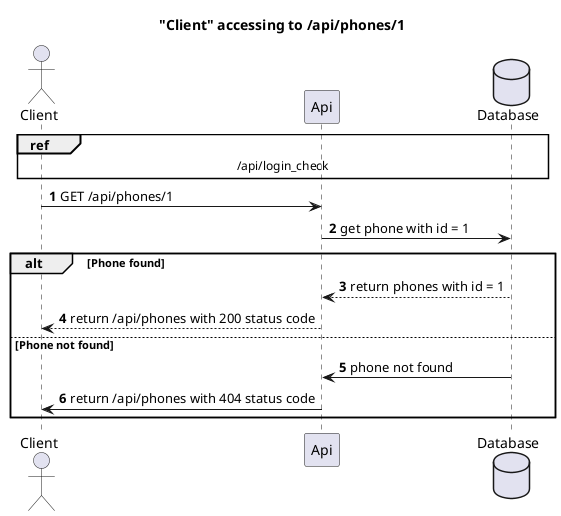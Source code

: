 @startuml
autonumber
title       "Client" accessing to /api/phones/1
actor       "Client"
participant Api
database    Database

ref over "Client", Api, Database
    /api/login_check
end ref
"Client" -> Api: GET /api/phones/1
Api -> Database: get phone with id = 1
alt Phone found
    Database --> Api: return phones with id = 1
    "Client" <-- Api: return /api/phones with 200 status code
else Phone not found
    Database -> Api: phone not found
    Api -> "Client": return /api/phones with 404 status code
end

@enduml
